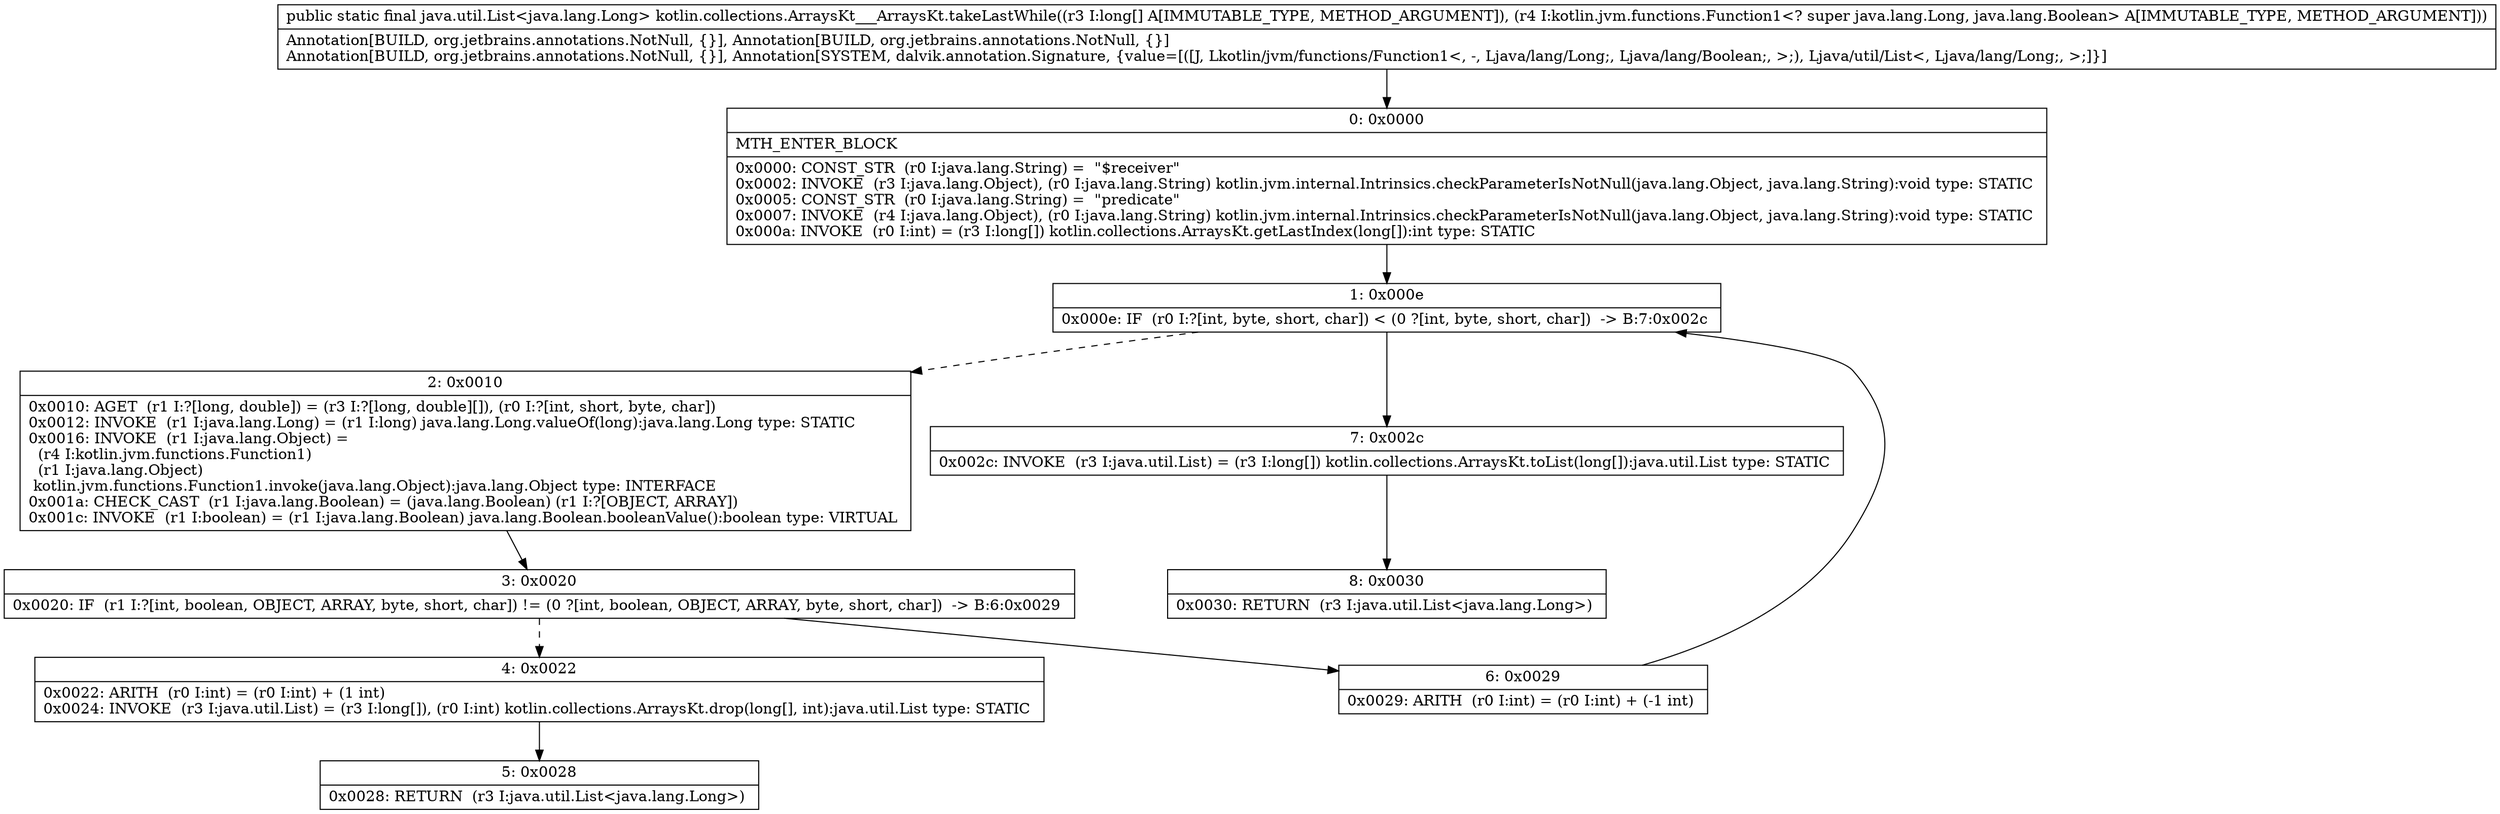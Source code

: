 digraph "CFG forkotlin.collections.ArraysKt___ArraysKt.takeLastWhile([JLkotlin\/jvm\/functions\/Function1;)Ljava\/util\/List;" {
Node_0 [shape=record,label="{0\:\ 0x0000|MTH_ENTER_BLOCK\l|0x0000: CONST_STR  (r0 I:java.lang.String) =  \"$receiver\" \l0x0002: INVOKE  (r3 I:java.lang.Object), (r0 I:java.lang.String) kotlin.jvm.internal.Intrinsics.checkParameterIsNotNull(java.lang.Object, java.lang.String):void type: STATIC \l0x0005: CONST_STR  (r0 I:java.lang.String) =  \"predicate\" \l0x0007: INVOKE  (r4 I:java.lang.Object), (r0 I:java.lang.String) kotlin.jvm.internal.Intrinsics.checkParameterIsNotNull(java.lang.Object, java.lang.String):void type: STATIC \l0x000a: INVOKE  (r0 I:int) = (r3 I:long[]) kotlin.collections.ArraysKt.getLastIndex(long[]):int type: STATIC \l}"];
Node_1 [shape=record,label="{1\:\ 0x000e|0x000e: IF  (r0 I:?[int, byte, short, char]) \< (0 ?[int, byte, short, char])  \-\> B:7:0x002c \l}"];
Node_2 [shape=record,label="{2\:\ 0x0010|0x0010: AGET  (r1 I:?[long, double]) = (r3 I:?[long, double][]), (r0 I:?[int, short, byte, char]) \l0x0012: INVOKE  (r1 I:java.lang.Long) = (r1 I:long) java.lang.Long.valueOf(long):java.lang.Long type: STATIC \l0x0016: INVOKE  (r1 I:java.lang.Object) = \l  (r4 I:kotlin.jvm.functions.Function1)\l  (r1 I:java.lang.Object)\l kotlin.jvm.functions.Function1.invoke(java.lang.Object):java.lang.Object type: INTERFACE \l0x001a: CHECK_CAST  (r1 I:java.lang.Boolean) = (java.lang.Boolean) (r1 I:?[OBJECT, ARRAY]) \l0x001c: INVOKE  (r1 I:boolean) = (r1 I:java.lang.Boolean) java.lang.Boolean.booleanValue():boolean type: VIRTUAL \l}"];
Node_3 [shape=record,label="{3\:\ 0x0020|0x0020: IF  (r1 I:?[int, boolean, OBJECT, ARRAY, byte, short, char]) != (0 ?[int, boolean, OBJECT, ARRAY, byte, short, char])  \-\> B:6:0x0029 \l}"];
Node_4 [shape=record,label="{4\:\ 0x0022|0x0022: ARITH  (r0 I:int) = (r0 I:int) + (1 int) \l0x0024: INVOKE  (r3 I:java.util.List) = (r3 I:long[]), (r0 I:int) kotlin.collections.ArraysKt.drop(long[], int):java.util.List type: STATIC \l}"];
Node_5 [shape=record,label="{5\:\ 0x0028|0x0028: RETURN  (r3 I:java.util.List\<java.lang.Long\>) \l}"];
Node_6 [shape=record,label="{6\:\ 0x0029|0x0029: ARITH  (r0 I:int) = (r0 I:int) + (\-1 int) \l}"];
Node_7 [shape=record,label="{7\:\ 0x002c|0x002c: INVOKE  (r3 I:java.util.List) = (r3 I:long[]) kotlin.collections.ArraysKt.toList(long[]):java.util.List type: STATIC \l}"];
Node_8 [shape=record,label="{8\:\ 0x0030|0x0030: RETURN  (r3 I:java.util.List\<java.lang.Long\>) \l}"];
MethodNode[shape=record,label="{public static final java.util.List\<java.lang.Long\> kotlin.collections.ArraysKt___ArraysKt.takeLastWhile((r3 I:long[] A[IMMUTABLE_TYPE, METHOD_ARGUMENT]), (r4 I:kotlin.jvm.functions.Function1\<? super java.lang.Long, java.lang.Boolean\> A[IMMUTABLE_TYPE, METHOD_ARGUMENT]))  | Annotation[BUILD, org.jetbrains.annotations.NotNull, \{\}], Annotation[BUILD, org.jetbrains.annotations.NotNull, \{\}]\lAnnotation[BUILD, org.jetbrains.annotations.NotNull, \{\}], Annotation[SYSTEM, dalvik.annotation.Signature, \{value=[([J, Lkotlin\/jvm\/functions\/Function1\<, \-, Ljava\/lang\/Long;, Ljava\/lang\/Boolean;, \>;), Ljava\/util\/List\<, Ljava\/lang\/Long;, \>;]\}]\l}"];
MethodNode -> Node_0;
Node_0 -> Node_1;
Node_1 -> Node_2[style=dashed];
Node_1 -> Node_7;
Node_2 -> Node_3;
Node_3 -> Node_4[style=dashed];
Node_3 -> Node_6;
Node_4 -> Node_5;
Node_6 -> Node_1;
Node_7 -> Node_8;
}

